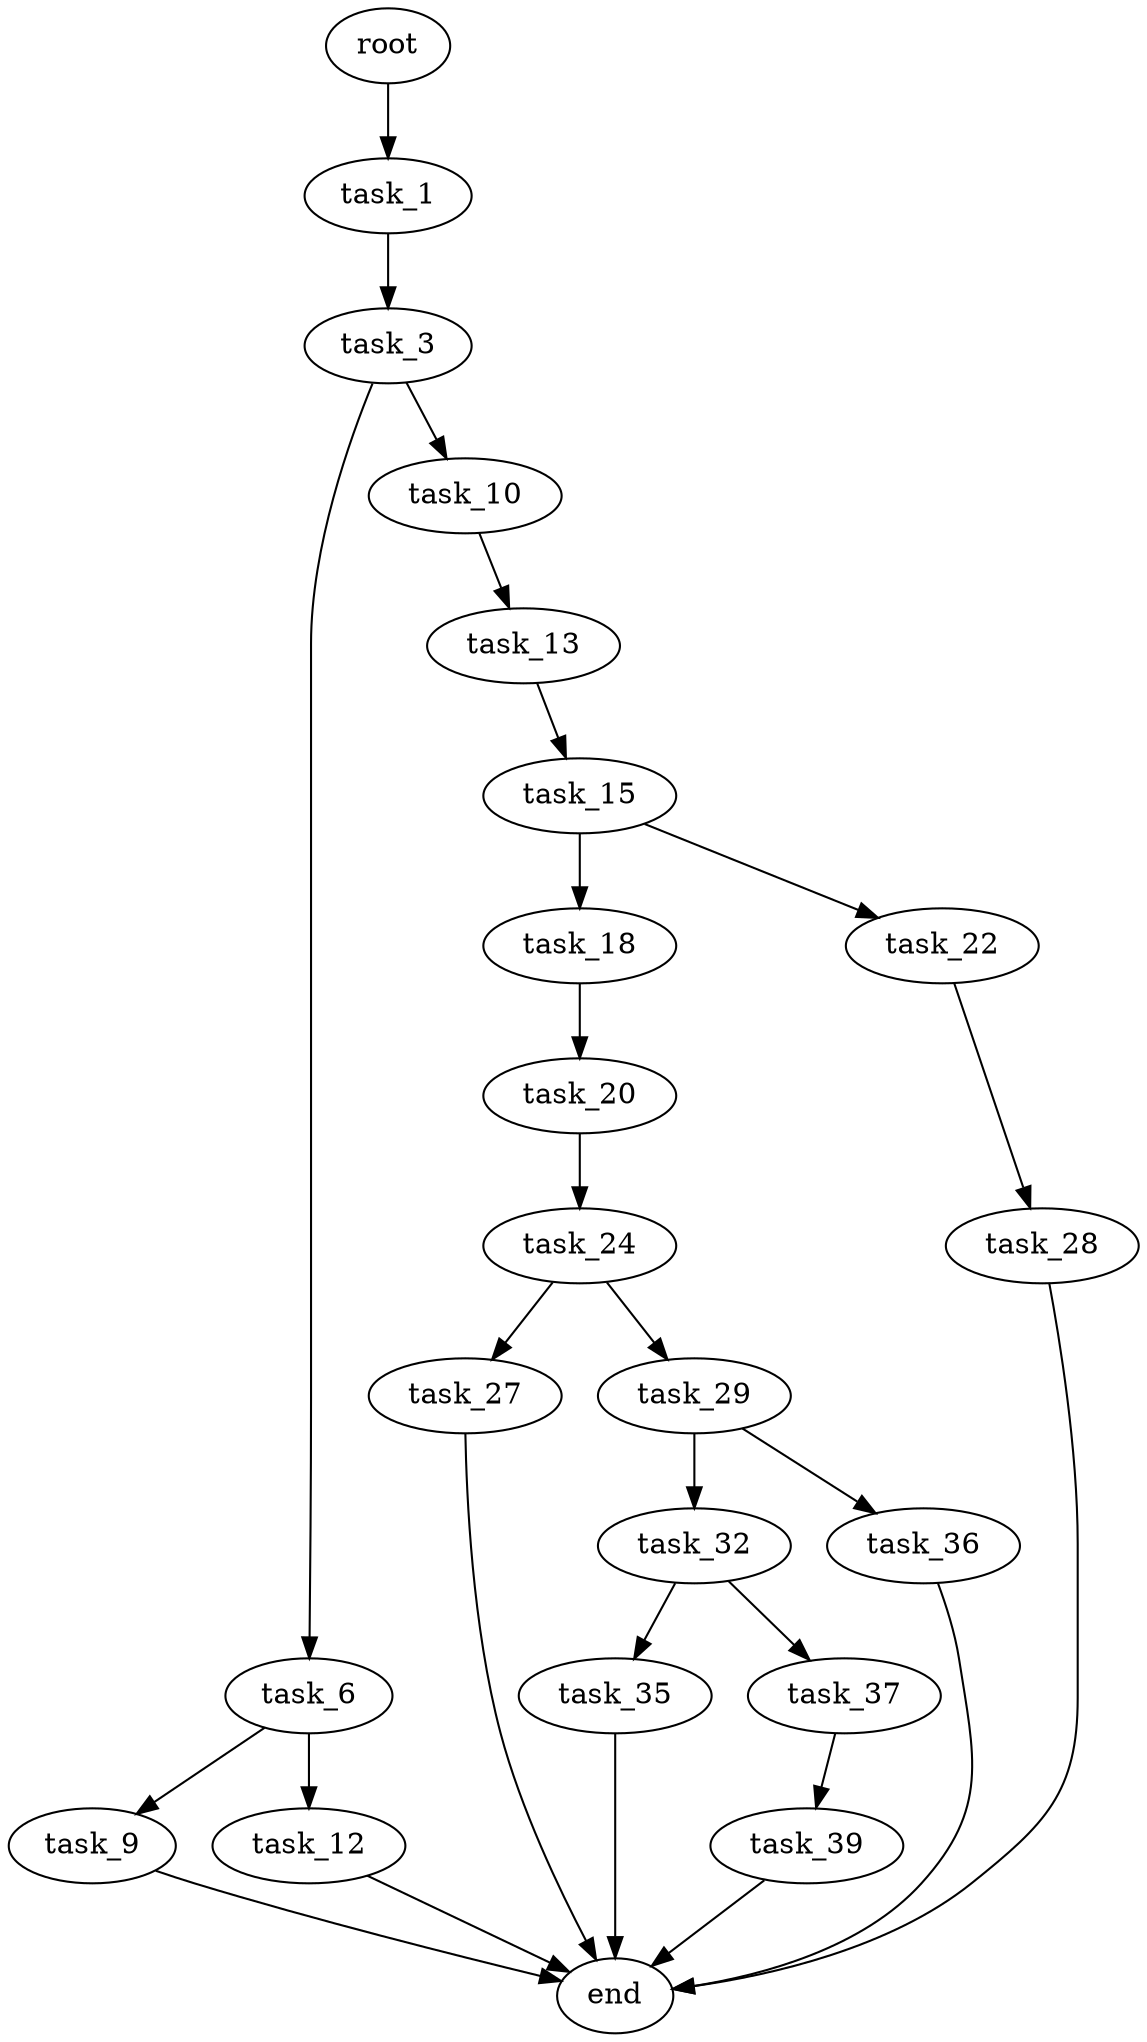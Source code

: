 digraph G {
  root [size="0.000000"];
  task_1 [size="2062932958.000000"];
  task_3 [size="1672031199.000000"];
  task_6 [size="881339576390.000000"];
  task_10 [size="231928233984.000000"];
  task_9 [size="8589934592.000000"];
  task_12 [size="6779991374.000000"];
  end [size="0.000000"];
  task_13 [size="18046204441.000000"];
  task_15 [size="368293445632.000000"];
  task_18 [size="26171709987.000000"];
  task_22 [size="549755813888.000000"];
  task_20 [size="48713690952.000000"];
  task_24 [size="21329485496.000000"];
  task_28 [size="1147136590283.000000"];
  task_27 [size="16778927748.000000"];
  task_29 [size="12892907690.000000"];
  task_32 [size="46678729394.000000"];
  task_36 [size="671886639702.000000"];
  task_35 [size="229207109957.000000"];
  task_37 [size="7218358816.000000"];
  task_39 [size="985784341260.000000"];

  root -> task_1 [size="1.000000"];
  task_1 -> task_3 [size="33554432.000000"];
  task_3 -> task_6 [size="33554432.000000"];
  task_3 -> task_10 [size="33554432.000000"];
  task_6 -> task_9 [size="838860800.000000"];
  task_6 -> task_12 [size="838860800.000000"];
  task_10 -> task_13 [size="301989888.000000"];
  task_9 -> end [size="1.000000"];
  task_12 -> end [size="1.000000"];
  task_13 -> task_15 [size="301989888.000000"];
  task_15 -> task_18 [size="411041792.000000"];
  task_15 -> task_22 [size="411041792.000000"];
  task_18 -> task_20 [size="411041792.000000"];
  task_22 -> task_28 [size="536870912.000000"];
  task_20 -> task_24 [size="134217728.000000"];
  task_24 -> task_27 [size="536870912.000000"];
  task_24 -> task_29 [size="536870912.000000"];
  task_28 -> end [size="1.000000"];
  task_27 -> end [size="1.000000"];
  task_29 -> task_32 [size="209715200.000000"];
  task_29 -> task_36 [size="209715200.000000"];
  task_32 -> task_35 [size="838860800.000000"];
  task_32 -> task_37 [size="838860800.000000"];
  task_36 -> end [size="1.000000"];
  task_35 -> end [size="1.000000"];
  task_37 -> task_39 [size="209715200.000000"];
  task_39 -> end [size="1.000000"];
}
